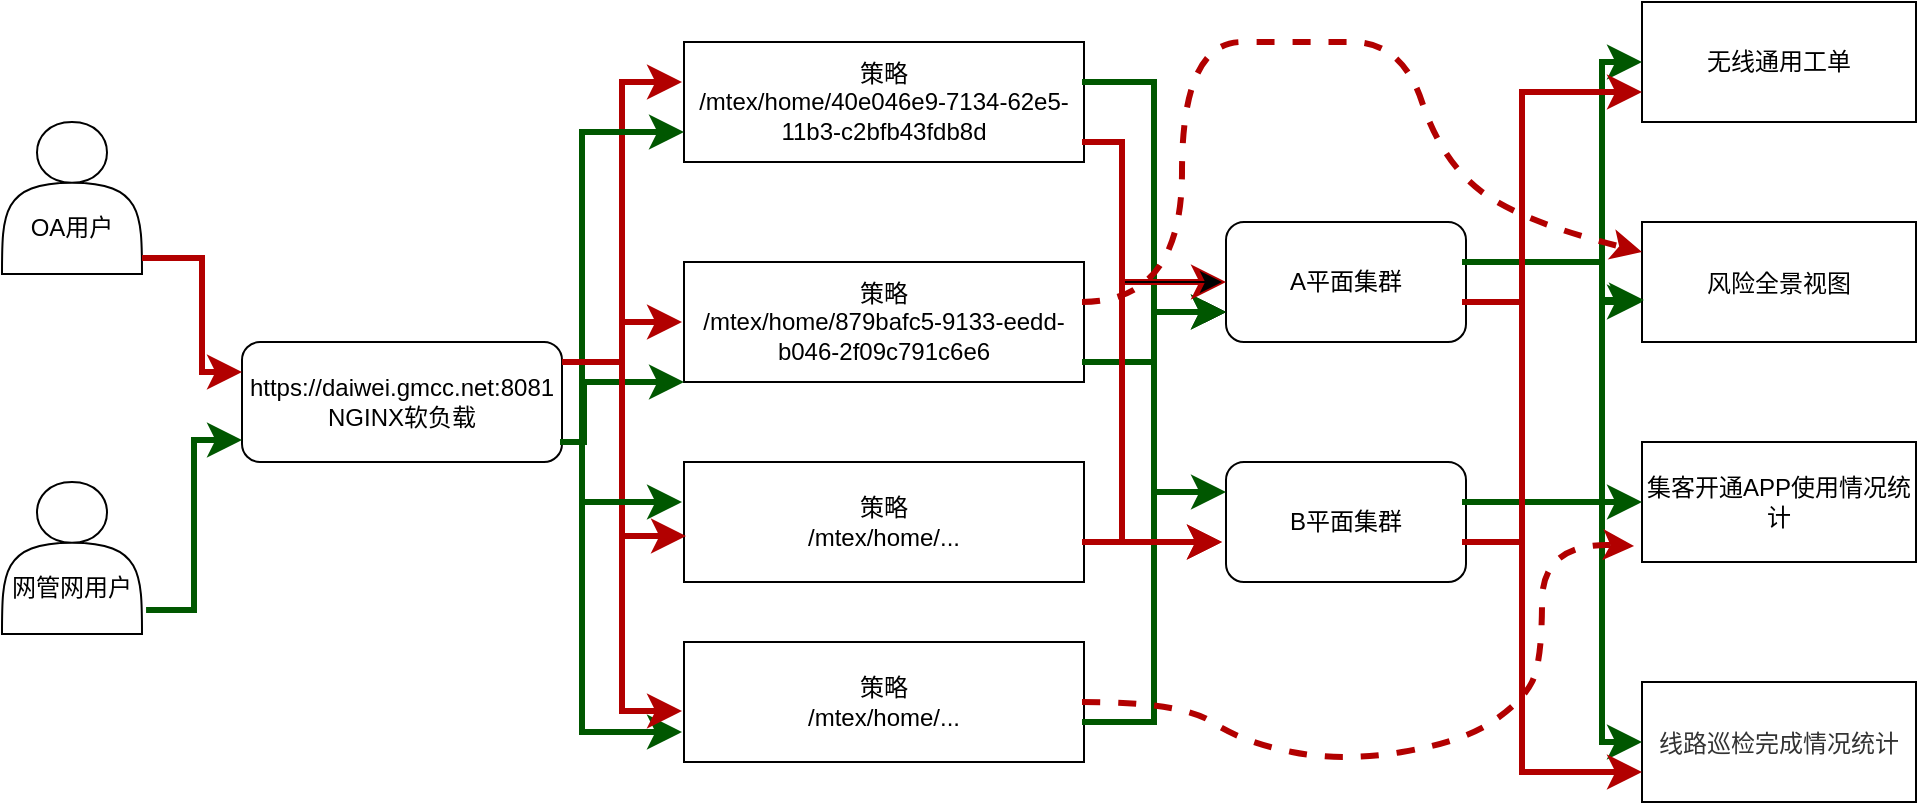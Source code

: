 <mxfile version="24.2.5" type="github">
  <diagram name="Page-1" id="90a13364-a465-7bf4-72fc-28e22215d7a0">
    <mxGraphModel dx="1434" dy="771" grid="1" gridSize="10" guides="1" tooltips="1" connect="1" arrows="1" fold="1" page="1" pageScale="1.5" pageWidth="1169" pageHeight="826" background="none" math="0" shadow="0">
      <root>
        <mxCell id="0" style=";html=1;" />
        <mxCell id="1" style=";html=1;" parent="0" />
        <mxCell id="PmSagH819ou6p5QeZkUR-2" value="&lt;div&gt;&lt;br&gt;&lt;/div&gt;&lt;div&gt;&lt;br&gt;&lt;/div&gt;&lt;div&gt;网管网用户&lt;/div&gt;" style="shape=actor;whiteSpace=wrap;html=1;" vertex="1" parent="1">
          <mxGeometry x="120" y="660" width="70" height="76" as="geometry" />
        </mxCell>
        <mxCell id="PmSagH819ou6p5QeZkUR-3" value="&lt;div&gt;&lt;br&gt;&lt;/div&gt;&lt;div&gt;&lt;br&gt;&lt;/div&gt;&lt;div&gt;OA用户&lt;/div&gt;" style="shape=actor;whiteSpace=wrap;html=1;" vertex="1" parent="1">
          <mxGeometry x="120" y="480" width="70" height="76" as="geometry" />
        </mxCell>
        <mxCell id="PmSagH819ou6p5QeZkUR-5" value="https://daiwei.gmcc.net:8081&lt;div&gt;NGINX软负载&lt;/div&gt;" style="rounded=1;whiteSpace=wrap;html=1;" vertex="1" parent="1">
          <mxGeometry x="240" y="590" width="160" height="60" as="geometry" />
        </mxCell>
        <mxCell id="PmSagH819ou6p5QeZkUR-6" value="策略&lt;div&gt;/mtex/home/40e046e9-7134-62e5-11b3-c2bfb43fdb8d&lt;/div&gt;" style="rounded=0;whiteSpace=wrap;html=1;" vertex="1" parent="1">
          <mxGeometry x="461" y="440" width="200" height="60" as="geometry" />
        </mxCell>
        <mxCell id="PmSagH819ou6p5QeZkUR-10" value="策略&lt;div&gt;/mtex/home/879bafc5-9133-eedd-b046-2f09c791c6e6&lt;/div&gt;" style="rounded=0;whiteSpace=wrap;html=1;" vertex="1" parent="1">
          <mxGeometry x="461" y="550" width="200" height="60" as="geometry" />
        </mxCell>
        <mxCell id="PmSagH819ou6p5QeZkUR-11" value="策略&lt;div&gt;/mtex/home/...&lt;/div&gt;" style="rounded=0;whiteSpace=wrap;html=1;" vertex="1" parent="1">
          <mxGeometry x="461" y="650" width="200" height="60" as="geometry" />
        </mxCell>
        <mxCell id="PmSagH819ou6p5QeZkUR-12" value="策略&lt;div&gt;/mtex/home/...&lt;/div&gt;" style="rounded=0;whiteSpace=wrap;html=1;" vertex="1" parent="1">
          <mxGeometry x="461" y="740" width="200" height="60" as="geometry" />
        </mxCell>
        <mxCell id="PmSagH819ou6p5QeZkUR-13" value="A平面集群" style="rounded=1;whiteSpace=wrap;html=1;" vertex="1" parent="1">
          <mxGeometry x="732" y="530" width="120" height="60" as="geometry" />
        </mxCell>
        <mxCell id="PmSagH819ou6p5QeZkUR-14" value="B平面集群" style="rounded=1;whiteSpace=wrap;html=1;" vertex="1" parent="1">
          <mxGeometry x="732" y="650" width="120" height="60" as="geometry" />
        </mxCell>
        <mxCell id="PmSagH819ou6p5QeZkUR-17" value="无线通用工单" style="rounded=0;whiteSpace=wrap;html=1;" vertex="1" parent="1">
          <mxGeometry x="940" y="420" width="137" height="60" as="geometry" />
        </mxCell>
        <mxCell id="PmSagH819ou6p5QeZkUR-18" value="&lt;span style=&quot;font-family: &amp;quot;Microsoft YaHei&amp;quot;, &amp;quot;Helvetica Neue&amp;quot;, Helvetica, Arial, sans-serif; text-align: start;&quot;&gt;风险全景视图&lt;/span&gt;" style="rounded=0;whiteSpace=wrap;html=1;labelBackgroundColor=default;fontColor=default;" vertex="1" parent="1">
          <mxGeometry x="940" y="530" width="137" height="60" as="geometry" />
        </mxCell>
        <mxCell id="PmSagH819ou6p5QeZkUR-19" value="集客开通APP使用情况统计" style="rounded=0;whiteSpace=wrap;html=1;" vertex="1" parent="1">
          <mxGeometry x="940" y="640" width="137" height="60" as="geometry" />
        </mxCell>
        <mxCell id="PmSagH819ou6p5QeZkUR-20" value="&lt;span style=&quot;color: rgb(51, 51, 51); font-family: &amp;quot;Microsoft YaHei&amp;quot;, &amp;quot;Helvetica Neue&amp;quot;, Helvetica, Arial, sans-serif; text-align: start; background-color: rgb(255, 255, 255);&quot;&gt;线路巡检完成情况统计&lt;/span&gt;" style="rounded=0;whiteSpace=wrap;html=1;" vertex="1" parent="1">
          <mxGeometry x="940" y="760" width="137" height="60" as="geometry" />
        </mxCell>
        <mxCell id="PmSagH819ou6p5QeZkUR-28" value="" style="edgeStyle=elbowEdgeStyle;elbow=horizontal;endArrow=classic;html=1;curved=0;rounded=0;endSize=8;startSize=8;entryX=0;entryY=0.25;entryDx=0;entryDy=0;fillColor=#e51400;strokeColor=#B20000;strokeWidth=3;" edge="1" parent="1" target="PmSagH819ou6p5QeZkUR-5">
          <mxGeometry width="50" height="50" relative="1" as="geometry">
            <mxPoint x="190" y="548" as="sourcePoint" />
            <mxPoint x="230" y="620" as="targetPoint" />
            <Array as="points">
              <mxPoint x="220" y="590" />
            </Array>
          </mxGeometry>
        </mxCell>
        <mxCell id="PmSagH819ou6p5QeZkUR-29" value="" style="edgeStyle=elbowEdgeStyle;elbow=horizontal;endArrow=classic;html=1;curved=0;rounded=0;endSize=8;startSize=8;entryX=0;entryY=0.75;entryDx=0;entryDy=0;exitX=1.029;exitY=0.842;exitDx=0;exitDy=0;exitPerimeter=0;fillColor=#008a00;strokeColor=#005700;strokeWidth=3;" edge="1" parent="1" source="PmSagH819ou6p5QeZkUR-2">
          <mxGeometry width="50" height="50" relative="1" as="geometry">
            <mxPoint x="190" y="740" as="sourcePoint" />
            <mxPoint x="240" y="639" as="targetPoint" />
          </mxGeometry>
        </mxCell>
        <mxCell id="PmSagH819ou6p5QeZkUR-30" value="" style="edgeStyle=elbowEdgeStyle;elbow=horizontal;endArrow=classic;html=1;curved=0;rounded=0;endSize=8;startSize=8;fillColor=#e51400;strokeColor=#B20000;strokeWidth=3;" edge="1" parent="1">
          <mxGeometry width="50" height="50" relative="1" as="geometry">
            <mxPoint x="400" y="600" as="sourcePoint" />
            <mxPoint x="460" y="460" as="targetPoint" />
          </mxGeometry>
        </mxCell>
        <mxCell id="PmSagH819ou6p5QeZkUR-31" value="" style="edgeStyle=elbowEdgeStyle;elbow=horizontal;endArrow=classic;html=1;curved=0;rounded=0;endSize=8;startSize=8;fillColor=#e51400;strokeColor=#B20000;strokeWidth=3;" edge="1" parent="1">
          <mxGeometry width="50" height="50" relative="1" as="geometry">
            <mxPoint x="400" y="600" as="sourcePoint" />
            <mxPoint x="460" y="580" as="targetPoint" />
            <Array as="points" />
          </mxGeometry>
        </mxCell>
        <mxCell id="PmSagH819ou6p5QeZkUR-34" value="" style="edgeStyle=elbowEdgeStyle;elbow=horizontal;endArrow=classic;html=1;curved=0;rounded=0;endSize=8;startSize=8;entryX=0.005;entryY=0.617;entryDx=0;entryDy=0;entryPerimeter=0;fillColor=#e51400;strokeColor=#B20000;strokeWidth=3;" edge="1" parent="1" target="PmSagH819ou6p5QeZkUR-11">
          <mxGeometry width="50" height="50" relative="1" as="geometry">
            <mxPoint x="410" y="600" as="sourcePoint" />
            <mxPoint x="460" y="550" as="targetPoint" />
            <Array as="points">
              <mxPoint x="430" y="640" />
            </Array>
          </mxGeometry>
        </mxCell>
        <mxCell id="PmSagH819ou6p5QeZkUR-35" value="" style="edgeStyle=elbowEdgeStyle;elbow=horizontal;endArrow=classic;html=1;curved=0;rounded=0;endSize=8;startSize=8;entryX=0;entryY=0.75;entryDx=0;entryDy=0;fillColor=#008a00;strokeColor=#005700;strokeWidth=3;" edge="1" parent="1">
          <mxGeometry width="50" height="50" relative="1" as="geometry">
            <mxPoint x="399" y="640" as="sourcePoint" />
            <mxPoint x="460" y="785" as="targetPoint" />
            <Array as="points">
              <mxPoint x="410" y="720" />
            </Array>
          </mxGeometry>
        </mxCell>
        <mxCell id="PmSagH819ou6p5QeZkUR-36" value="" style="edgeStyle=elbowEdgeStyle;elbow=horizontal;endArrow=classic;html=1;curved=0;rounded=0;endSize=8;startSize=8;entryX=0;entryY=0.75;entryDx=0;entryDy=0;fillColor=#008a00;strokeColor=#005700;strokeWidth=3;" edge="1" parent="1" target="PmSagH819ou6p5QeZkUR-6">
          <mxGeometry width="50" height="50" relative="1" as="geometry">
            <mxPoint x="400" y="640" as="sourcePoint" />
            <mxPoint x="448" y="490" as="targetPoint" />
            <Array as="points">
              <mxPoint x="410" y="490" />
            </Array>
          </mxGeometry>
        </mxCell>
        <mxCell id="PmSagH819ou6p5QeZkUR-37" value="" style="edgeStyle=elbowEdgeStyle;elbow=horizontal;endArrow=classic;html=1;curved=0;rounded=0;endSize=8;startSize=8;fillColor=#008a00;strokeColor=#005700;strokeWidth=3;" edge="1" parent="1">
          <mxGeometry width="50" height="50" relative="1" as="geometry">
            <mxPoint x="400" y="640" as="sourcePoint" />
            <mxPoint x="461" y="610" as="targetPoint" />
            <Array as="points">
              <mxPoint x="411" y="630" />
            </Array>
          </mxGeometry>
        </mxCell>
        <mxCell id="PmSagH819ou6p5QeZkUR-38" value="" style="edgeStyle=elbowEdgeStyle;elbow=horizontal;endArrow=classic;html=1;curved=0;rounded=0;endSize=8;startSize=8;fillColor=#e51400;strokeColor=#B20000;strokeWidth=3;" edge="1" parent="1">
          <mxGeometry width="50" height="50" relative="1" as="geometry">
            <mxPoint x="400" y="600" as="sourcePoint" />
            <mxPoint x="460" y="774.5" as="targetPoint" />
            <Array as="points">
              <mxPoint x="430" y="704.5" />
            </Array>
          </mxGeometry>
        </mxCell>
        <mxCell id="PmSagH819ou6p5QeZkUR-39" value="" style="edgeStyle=elbowEdgeStyle;elbow=horizontal;endArrow=classic;html=1;curved=0;rounded=0;endSize=8;startSize=8;fillColor=#008a00;strokeColor=#005700;strokeWidth=3;" edge="1" parent="1">
          <mxGeometry width="50" height="50" relative="1" as="geometry">
            <mxPoint x="400" y="640" as="sourcePoint" />
            <mxPoint x="460" y="670" as="targetPoint" />
            <Array as="points">
              <mxPoint x="410" y="660" />
            </Array>
          </mxGeometry>
        </mxCell>
        <mxCell id="PmSagH819ou6p5QeZkUR-45" value="" style="edgeStyle=elbowEdgeStyle;elbow=horizontal;endArrow=classic;html=1;curved=0;rounded=0;endSize=8;startSize=8;entryX=0;entryY=0.75;entryDx=0;entryDy=0;fillColor=#008a00;strokeColor=#005700;strokeWidth=3;" edge="1" parent="1" target="PmSagH819ou6p5QeZkUR-13">
          <mxGeometry width="50" height="50" relative="1" as="geometry">
            <mxPoint x="660" y="460" as="sourcePoint" />
            <mxPoint x="710" y="410" as="targetPoint" />
          </mxGeometry>
        </mxCell>
        <mxCell id="PmSagH819ou6p5QeZkUR-46" value="" style="edgeStyle=elbowEdgeStyle;elbow=horizontal;endArrow=classic;html=1;curved=0;rounded=0;endSize=8;startSize=8;entryX=0;entryY=0.75;entryDx=0;entryDy=0;" edge="1" parent="1" target="PmSagH819ou6p5QeZkUR-13">
          <mxGeometry width="50" height="50" relative="1" as="geometry">
            <mxPoint x="660" y="600" as="sourcePoint" />
            <mxPoint x="730" y="570" as="targetPoint" />
          </mxGeometry>
        </mxCell>
        <mxCell id="PmSagH819ou6p5QeZkUR-48" value="" style="edgeStyle=elbowEdgeStyle;elbow=horizontal;endArrow=classic;html=1;curved=0;rounded=0;endSize=8;startSize=8;entryX=0;entryY=0.75;entryDx=0;entryDy=0;fillColor=#008a00;strokeColor=#005700;strokeWidth=3;" edge="1" parent="1" target="PmSagH819ou6p5QeZkUR-13">
          <mxGeometry width="50" height="50" relative="1" as="geometry">
            <mxPoint x="660" y="780" as="sourcePoint" />
            <mxPoint x="710" y="730" as="targetPoint" />
          </mxGeometry>
        </mxCell>
        <mxCell id="PmSagH819ou6p5QeZkUR-50" value="" style="edgeStyle=elbowEdgeStyle;elbow=horizontal;endArrow=classic;html=1;curved=0;rounded=0;endSize=8;startSize=8;entryX=0;entryY=0.25;entryDx=0;entryDy=0;fillColor=#008a00;strokeColor=#005700;strokeWidth=3;" edge="1" parent="1" target="PmSagH819ou6p5QeZkUR-14">
          <mxGeometry width="50" height="50" relative="1" as="geometry">
            <mxPoint x="660" y="600" as="sourcePoint" />
            <mxPoint x="710" y="550" as="targetPoint" />
          </mxGeometry>
        </mxCell>
        <mxCell id="PmSagH819ou6p5QeZkUR-56" value="" style="edgeStyle=elbowEdgeStyle;elbow=horizontal;endArrow=classic;html=1;curved=0;rounded=0;endSize=8;startSize=8;entryX=0;entryY=0.5;entryDx=0;entryDy=0;fillColor=#008a00;strokeColor=#005700;strokeWidth=3;" edge="1" parent="1" target="PmSagH819ou6p5QeZkUR-17">
          <mxGeometry width="50" height="50" relative="1" as="geometry">
            <mxPoint x="850" y="550" as="sourcePoint" />
            <mxPoint x="900" y="500" as="targetPoint" />
            <Array as="points">
              <mxPoint x="920" y="510" />
            </Array>
          </mxGeometry>
        </mxCell>
        <mxCell id="PmSagH819ou6p5QeZkUR-57" value="" style="edgeStyle=elbowEdgeStyle;elbow=horizontal;endArrow=classic;html=1;curved=0;rounded=0;endSize=8;startSize=8;entryX=0.007;entryY=0.65;entryDx=0;entryDy=0;entryPerimeter=0;fillColor=#008a00;strokeColor=#005700;strokeWidth=3;" edge="1" parent="1" target="PmSagH819ou6p5QeZkUR-18">
          <mxGeometry width="50" height="50" relative="1" as="geometry">
            <mxPoint x="910" y="550" as="sourcePoint" />
            <mxPoint x="935" y="570" as="targetPoint" />
            <Array as="points">
              <mxPoint x="920" y="560" />
            </Array>
          </mxGeometry>
        </mxCell>
        <mxCell id="PmSagH819ou6p5QeZkUR-58" value="" style="edgeStyle=elbowEdgeStyle;elbow=horizontal;endArrow=classic;html=1;curved=0;rounded=0;endSize=8;startSize=8;entryX=0;entryY=0.5;entryDx=0;entryDy=0;fillColor=#008a00;strokeColor=#005700;strokeWidth=3;" edge="1" parent="1" target="PmSagH819ou6p5QeZkUR-19">
          <mxGeometry width="50" height="50" relative="1" as="geometry">
            <mxPoint x="850" y="670" as="sourcePoint" />
            <mxPoint x="900" y="620" as="targetPoint" />
          </mxGeometry>
        </mxCell>
        <mxCell id="PmSagH819ou6p5QeZkUR-59" value="" style="edgeStyle=elbowEdgeStyle;elbow=horizontal;endArrow=classic;html=1;curved=0;rounded=0;endSize=8;startSize=8;fillColor=#008a00;strokeColor=#005700;strokeWidth=3;" edge="1" parent="1">
          <mxGeometry width="50" height="50" relative="1" as="geometry">
            <mxPoint x="900" y="670" as="sourcePoint" />
            <mxPoint x="940" y="570" as="targetPoint" />
          </mxGeometry>
        </mxCell>
        <mxCell id="PmSagH819ou6p5QeZkUR-60" value="" style="edgeStyle=elbowEdgeStyle;elbow=horizontal;endArrow=classic;html=1;curved=0;rounded=0;endSize=8;startSize=8;fillColor=#008a00;strokeColor=#005700;strokeWidth=3;" edge="1" parent="1" target="PmSagH819ou6p5QeZkUR-20">
          <mxGeometry width="50" height="50" relative="1" as="geometry">
            <mxPoint x="860" y="670" as="sourcePoint" />
            <mxPoint x="910" y="620" as="targetPoint" />
            <Array as="points">
              <mxPoint x="920" y="730" />
            </Array>
          </mxGeometry>
        </mxCell>
        <mxCell id="PmSagH819ou6p5QeZkUR-63" value="" style="edgeStyle=elbowEdgeStyle;elbow=horizontal;endArrow=classic;html=1;curved=0;rounded=0;endSize=8;startSize=8;entryX=0;entryY=0.5;entryDx=0;entryDy=0;fillColor=#e51400;strokeColor=#B20000;strokeWidth=3;" edge="1" parent="1" target="PmSagH819ou6p5QeZkUR-13">
          <mxGeometry width="50" height="50" relative="1" as="geometry">
            <mxPoint x="660" y="490" as="sourcePoint" />
            <mxPoint x="710" y="440" as="targetPoint" />
            <Array as="points">
              <mxPoint x="680" y="530" />
            </Array>
          </mxGeometry>
        </mxCell>
        <mxCell id="PmSagH819ou6p5QeZkUR-69" value="" style="curved=1;endArrow=classic;html=1;rounded=0;entryX=0;entryY=0.25;entryDx=0;entryDy=0;strokeWidth=3;dashed=1;fillColor=#e51400;strokeColor=#B20000;" edge="1" parent="1" target="PmSagH819ou6p5QeZkUR-18">
          <mxGeometry width="50" height="50" relative="1" as="geometry">
            <mxPoint x="660" y="570" as="sourcePoint" />
            <mxPoint x="890" y="610" as="targetPoint" />
            <Array as="points">
              <mxPoint x="710" y="570" />
              <mxPoint x="710" y="440" />
              <mxPoint x="770" y="440" />
              <mxPoint x="820" y="440" />
              <mxPoint x="840" y="500" />
              <mxPoint x="880" y="530" />
            </Array>
          </mxGeometry>
        </mxCell>
        <mxCell id="PmSagH819ou6p5QeZkUR-70" value="" style="edgeStyle=elbowEdgeStyle;elbow=horizontal;endArrow=classic;html=1;curved=0;rounded=0;endSize=8;startSize=8;" edge="1" parent="1">
          <mxGeometry width="50" height="50" relative="1" as="geometry">
            <mxPoint x="660" y="690" as="sourcePoint" />
            <mxPoint x="730" y="560" as="targetPoint" />
            <Array as="points">
              <mxPoint x="680" y="630" />
            </Array>
          </mxGeometry>
        </mxCell>
        <mxCell id="PmSagH819ou6p5QeZkUR-71" value="" style="edgeStyle=elbowEdgeStyle;elbow=horizontal;endArrow=classic;html=1;curved=0;rounded=0;endSize=8;startSize=8;fillColor=#e51400;strokeColor=#B20000;strokeWidth=3;" edge="1" parent="1">
          <mxGeometry width="50" height="50" relative="1" as="geometry">
            <mxPoint x="660" y="690" as="sourcePoint" />
            <mxPoint x="730" y="690" as="targetPoint" />
            <Array as="points">
              <mxPoint x="680" y="690" />
            </Array>
          </mxGeometry>
        </mxCell>
        <mxCell id="PmSagH819ou6p5QeZkUR-72" value="" style="edgeStyle=elbowEdgeStyle;elbow=horizontal;endArrow=classic;html=1;curved=0;rounded=0;endSize=8;startSize=8;fillColor=#e51400;strokeColor=#B20000;strokeWidth=3;" edge="1" parent="1">
          <mxGeometry width="50" height="50" relative="1" as="geometry">
            <mxPoint x="660" y="490" as="sourcePoint" />
            <mxPoint x="730" y="690" as="targetPoint" />
            <Array as="points">
              <mxPoint x="680" y="590" />
            </Array>
          </mxGeometry>
        </mxCell>
        <mxCell id="PmSagH819ou6p5QeZkUR-73" value="" style="curved=1;endArrow=classic;html=1;rounded=0;entryX=-0.029;entryY=0.867;entryDx=0;entryDy=0;entryPerimeter=0;fillColor=#e51400;strokeColor=#B20000;strokeWidth=3;dashed=1;" edge="1" parent="1" target="PmSagH819ou6p5QeZkUR-19">
          <mxGeometry width="50" height="50" relative="1" as="geometry">
            <mxPoint x="660" y="770" as="sourcePoint" />
            <mxPoint x="710" y="720" as="targetPoint" />
            <Array as="points">
              <mxPoint x="710" y="770" />
              <mxPoint x="740" y="790" />
              <mxPoint x="790" y="800" />
              <mxPoint x="850" y="790" />
              <mxPoint x="880" y="770" />
              <mxPoint x="890" y="750" />
              <mxPoint x="890" y="690" />
            </Array>
          </mxGeometry>
        </mxCell>
        <mxCell id="PmSagH819ou6p5QeZkUR-78" value="" style="edgeStyle=elbowEdgeStyle;elbow=horizontal;endArrow=classic;html=1;curved=0;rounded=0;endSize=8;startSize=8;entryX=0;entryY=0.75;entryDx=0;entryDy=0;fillColor=#e51400;strokeColor=#B20000;strokeWidth=3;" edge="1" parent="1" target="PmSagH819ou6p5QeZkUR-17">
          <mxGeometry width="50" height="50" relative="1" as="geometry">
            <mxPoint x="850" y="570" as="sourcePoint" />
            <mxPoint x="900" y="520" as="targetPoint" />
            <Array as="points">
              <mxPoint x="880" y="520" />
            </Array>
          </mxGeometry>
        </mxCell>
        <mxCell id="PmSagH819ou6p5QeZkUR-80" value="" style="edgeStyle=elbowEdgeStyle;elbow=horizontal;endArrow=classic;html=1;curved=0;rounded=0;endSize=8;startSize=8;entryX=0;entryY=0.75;entryDx=0;entryDy=0;fillColor=#e51400;strokeColor=#B20000;strokeWidth=3;" edge="1" parent="1" target="PmSagH819ou6p5QeZkUR-20">
          <mxGeometry width="50" height="50" relative="1" as="geometry">
            <mxPoint x="850" y="690" as="sourcePoint" />
            <mxPoint x="900" y="640" as="targetPoint" />
            <Array as="points">
              <mxPoint x="880" y="710" />
              <mxPoint x="880" y="760" />
            </Array>
          </mxGeometry>
        </mxCell>
        <mxCell id="PmSagH819ou6p5QeZkUR-85" value="" style="endArrow=none;html=1;rounded=0;fillColor=#e51400;strokeColor=#B20000;strokeWidth=3;" edge="1" parent="1">
          <mxGeometry width="50" height="50" relative="1" as="geometry">
            <mxPoint x="880" y="690" as="sourcePoint" />
            <mxPoint x="880" y="570" as="targetPoint" />
          </mxGeometry>
        </mxCell>
      </root>
    </mxGraphModel>
  </diagram>
</mxfile>
